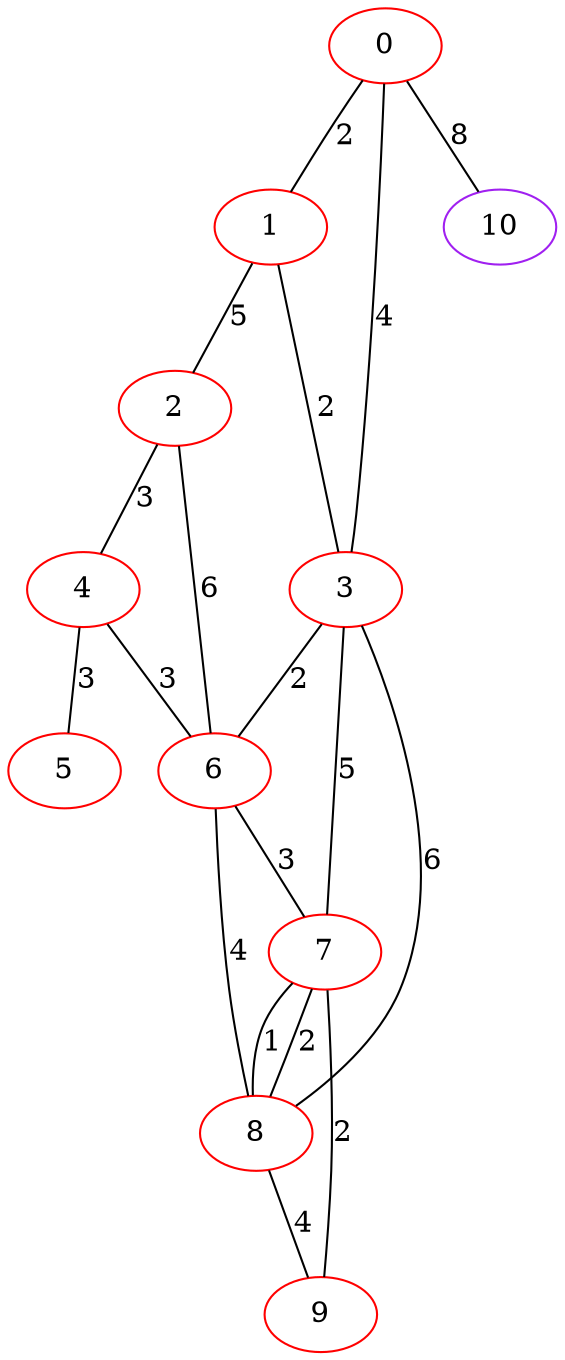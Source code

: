 graph "" {
0 [color=red, weight=1];
1 [color=red, weight=1];
2 [color=red, weight=1];
3 [color=red, weight=1];
4 [color=red, weight=1];
5 [color=red, weight=1];
6 [color=red, weight=1];
7 [color=red, weight=1];
8 [color=red, weight=1];
9 [color=red, weight=1];
10 [color=purple, weight=4];
0 -- 1  [key=0, label=2];
0 -- 10  [key=0, label=8];
0 -- 3  [key=0, label=4];
1 -- 2  [key=0, label=5];
1 -- 3  [key=0, label=2];
2 -- 4  [key=0, label=3];
2 -- 6  [key=0, label=6];
3 -- 8  [key=0, label=6];
3 -- 6  [key=0, label=2];
3 -- 7  [key=0, label=5];
4 -- 5  [key=0, label=3];
4 -- 6  [key=0, label=3];
6 -- 8  [key=0, label=4];
6 -- 7  [key=0, label=3];
7 -- 8  [key=0, label=2];
7 -- 8  [key=1, label=1];
7 -- 9  [key=0, label=2];
8 -- 9  [key=0, label=4];
}
